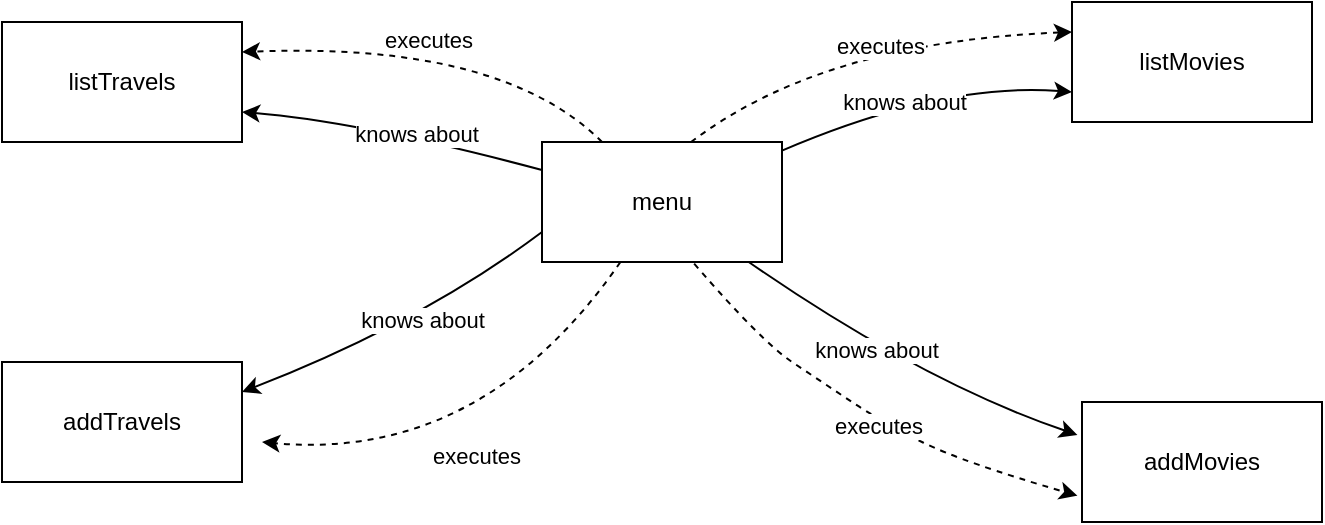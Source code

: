 <mxfile>
    <diagram id="NUrl7HOWUls8WU3J8Ah8" name="Page-1">
        <mxGraphModel dx="2837" dy="2373" grid="1" gridSize="10" guides="1" tooltips="1" connect="1" arrows="1" fold="1" page="1" pageScale="1" pageWidth="850" pageHeight="1100" math="0" shadow="0">
            <root>
                <mxCell id="0"/>
                <mxCell id="1" parent="0"/>
                <mxCell id="5" style="edgeStyle=none;html=1;entryX=-0.019;entryY=0.274;entryDx=0;entryDy=0;entryPerimeter=0;curved=1;" parent="1" source="2" target="3" edge="1">
                    <mxGeometry relative="1" as="geometry">
                        <mxPoint x="-240" y="-770" as="targetPoint"/>
                        <Array as="points">
                            <mxPoint x="-310" y="-790"/>
                        </Array>
                    </mxGeometry>
                </mxCell>
                <mxCell id="10" value="knows about" style="edgeLabel;html=1;align=center;verticalAlign=middle;resizable=0;points=[];" parent="5" vertex="1" connectable="0">
                    <mxGeometry x="-0.171" relative="1" as="geometry">
                        <mxPoint as="offset"/>
                    </mxGeometry>
                </mxCell>
                <mxCell id="6" style="edgeStyle=none;html=1;entryX=0;entryY=0.75;entryDx=0;entryDy=0;curved=1;" parent="1" source="2" target="4" edge="1">
                    <mxGeometry relative="1" as="geometry">
                        <mxPoint x="-240" y="-940" as="targetPoint"/>
                        <Array as="points">
                            <mxPoint x="-300" y="-940"/>
                        </Array>
                    </mxGeometry>
                </mxCell>
                <mxCell id="8" value="knows about" style="edgeLabel;html=1;align=center;verticalAlign=middle;resizable=0;points=[];" parent="6" vertex="1" connectable="0">
                    <mxGeometry x="-0.139" y="-1" relative="1" as="geometry">
                        <mxPoint as="offset"/>
                    </mxGeometry>
                </mxCell>
                <mxCell id="2" value="menu" style="rounded=0;whiteSpace=wrap;html=1;" parent="1" vertex="1">
                    <mxGeometry x="-500" y="-910" width="120" height="60" as="geometry"/>
                </mxCell>
                <mxCell id="3" value="addMovies" style="rounded=0;whiteSpace=wrap;html=1;" parent="1" vertex="1">
                    <mxGeometry x="-230" y="-780" width="120" height="60" as="geometry"/>
                </mxCell>
                <mxCell id="4" value="listMovies" style="rounded=0;whiteSpace=wrap;html=1;" parent="1" vertex="1">
                    <mxGeometry x="-235" y="-980" width="120" height="60" as="geometry"/>
                </mxCell>
                <mxCell id="23" value="" style="curved=1;endArrow=classic;html=1;exitX=0.621;exitY=0.001;exitDx=0;exitDy=0;exitPerimeter=0;shadow=0;dashed=1;entryX=0;entryY=0.25;entryDx=0;entryDy=0;" parent="1" source="2" target="4" edge="1">
                    <mxGeometry width="50" height="50" relative="1" as="geometry">
                        <mxPoint x="-380" y="-950" as="sourcePoint"/>
                        <mxPoint x="-330" y="-1000" as="targetPoint"/>
                        <Array as="points">
                            <mxPoint x="-360" y="-960"/>
                        </Array>
                    </mxGeometry>
                </mxCell>
                <mxCell id="24" value="executes" style="edgeLabel;html=1;align=center;verticalAlign=middle;resizable=0;points=[];" parent="23" vertex="1" connectable="0">
                    <mxGeometry x="0.076" y="-3" relative="1" as="geometry">
                        <mxPoint as="offset"/>
                    </mxGeometry>
                </mxCell>
                <mxCell id="25" value="" style="curved=1;endArrow=classic;html=1;exitX=0.634;exitY=1.014;exitDx=0;exitDy=0;exitPerimeter=0;shadow=0;dashed=1;entryX=-0.019;entryY=0.781;entryDx=0;entryDy=0;entryPerimeter=0;" parent="1" source="2" target="3" edge="1">
                    <mxGeometry width="50" height="50" relative="1" as="geometry">
                        <mxPoint x="-415.48" y="-809.94" as="sourcePoint"/>
                        <mxPoint x="-210" y="-863.333" as="targetPoint"/>
                        <Array as="points">
                            <mxPoint x="-390" y="-810"/>
                            <mxPoint x="-360" y="-790"/>
                            <mxPoint x="-330" y="-770"/>
                            <mxPoint x="-290" y="-750"/>
                        </Array>
                    </mxGeometry>
                </mxCell>
                <mxCell id="26" value="executes" style="edgeLabel;html=1;align=center;verticalAlign=middle;resizable=0;points=[];" parent="25" vertex="1" connectable="0">
                    <mxGeometry x="0.076" y="-3" relative="1" as="geometry">
                        <mxPoint as="offset"/>
                    </mxGeometry>
                </mxCell>
                <mxCell id="71" value="addTravels" style="rounded=0;whiteSpace=wrap;html=1;" vertex="1" parent="1">
                    <mxGeometry x="-770" y="-800" width="120" height="60" as="geometry"/>
                </mxCell>
                <mxCell id="72" value="listTravels" style="rounded=0;whiteSpace=wrap;html=1;" vertex="1" parent="1">
                    <mxGeometry x="-770" y="-970" width="120" height="60" as="geometry"/>
                </mxCell>
                <mxCell id="73" value="" style="curved=1;endArrow=classic;html=1;shadow=0;dashed=1;entryX=1;entryY=0.25;entryDx=0;entryDy=0;" edge="1" parent="1" source="2" target="72">
                    <mxGeometry width="50" height="50" relative="1" as="geometry">
                        <mxPoint x="-520" y="-980.0" as="sourcePoint"/>
                        <mxPoint x="-314.52" y="-1045.06" as="targetPoint"/>
                        <Array as="points">
                            <mxPoint x="-520" y="-960"/>
                        </Array>
                    </mxGeometry>
                </mxCell>
                <mxCell id="74" value="executes" style="edgeLabel;html=1;align=center;verticalAlign=middle;resizable=0;points=[];" vertex="1" connectable="0" parent="73">
                    <mxGeometry x="0.076" y="-3" relative="1" as="geometry">
                        <mxPoint as="offset"/>
                    </mxGeometry>
                </mxCell>
                <mxCell id="80" style="edgeStyle=none;html=1;curved=1;entryX=1;entryY=0.75;entryDx=0;entryDy=0;" edge="1" parent="1" source="2" target="72">
                    <mxGeometry relative="1" as="geometry">
                        <mxPoint x="-660" y="-920" as="targetPoint"/>
                        <Array as="points">
                            <mxPoint x="-590" y="-920"/>
                        </Array>
                        <mxPoint x="-500" y="-960.714" as="sourcePoint"/>
                    </mxGeometry>
                </mxCell>
                <mxCell id="81" value="knows about" style="edgeLabel;html=1;align=center;verticalAlign=middle;resizable=0;points=[];" vertex="1" connectable="0" parent="80">
                    <mxGeometry x="-0.139" y="-1" relative="1" as="geometry">
                        <mxPoint as="offset"/>
                    </mxGeometry>
                </mxCell>
                <mxCell id="82" style="edgeStyle=none;html=1;entryX=1;entryY=0.25;entryDx=0;entryDy=0;curved=1;exitX=0;exitY=0.75;exitDx=0;exitDy=0;" edge="1" parent="1" source="2" target="71">
                    <mxGeometry relative="1" as="geometry">
                        <mxPoint x="-680" y="-861.78" as="targetPoint"/>
                        <Array as="points">
                            <mxPoint x="-560" y="-820"/>
                        </Array>
                        <mxPoint x="-549.0" y="-780.0" as="sourcePoint"/>
                    </mxGeometry>
                </mxCell>
                <mxCell id="83" value="knows about" style="edgeLabel;html=1;align=center;verticalAlign=middle;resizable=0;points=[];" vertex="1" connectable="0" parent="82">
                    <mxGeometry x="-0.139" y="-1" relative="1" as="geometry">
                        <mxPoint as="offset"/>
                    </mxGeometry>
                </mxCell>
                <mxCell id="84" value="" style="curved=1;endArrow=classic;html=1;shadow=0;dashed=1;" edge="1" parent="1" source="2">
                    <mxGeometry width="50" height="50" relative="1" as="geometry">
                        <mxPoint x="-510.0" y="-720" as="sourcePoint"/>
                        <mxPoint x="-640" y="-760" as="targetPoint"/>
                        <Array as="points">
                            <mxPoint x="-530" y="-750"/>
                        </Array>
                    </mxGeometry>
                </mxCell>
                <mxCell id="85" value="executes" style="edgeLabel;html=1;align=center;verticalAlign=middle;resizable=0;points=[];" vertex="1" connectable="0" parent="84">
                    <mxGeometry x="0.076" y="-3" relative="1" as="geometry">
                        <mxPoint as="offset"/>
                    </mxGeometry>
                </mxCell>
            </root>
        </mxGraphModel>
    </diagram>
</mxfile>